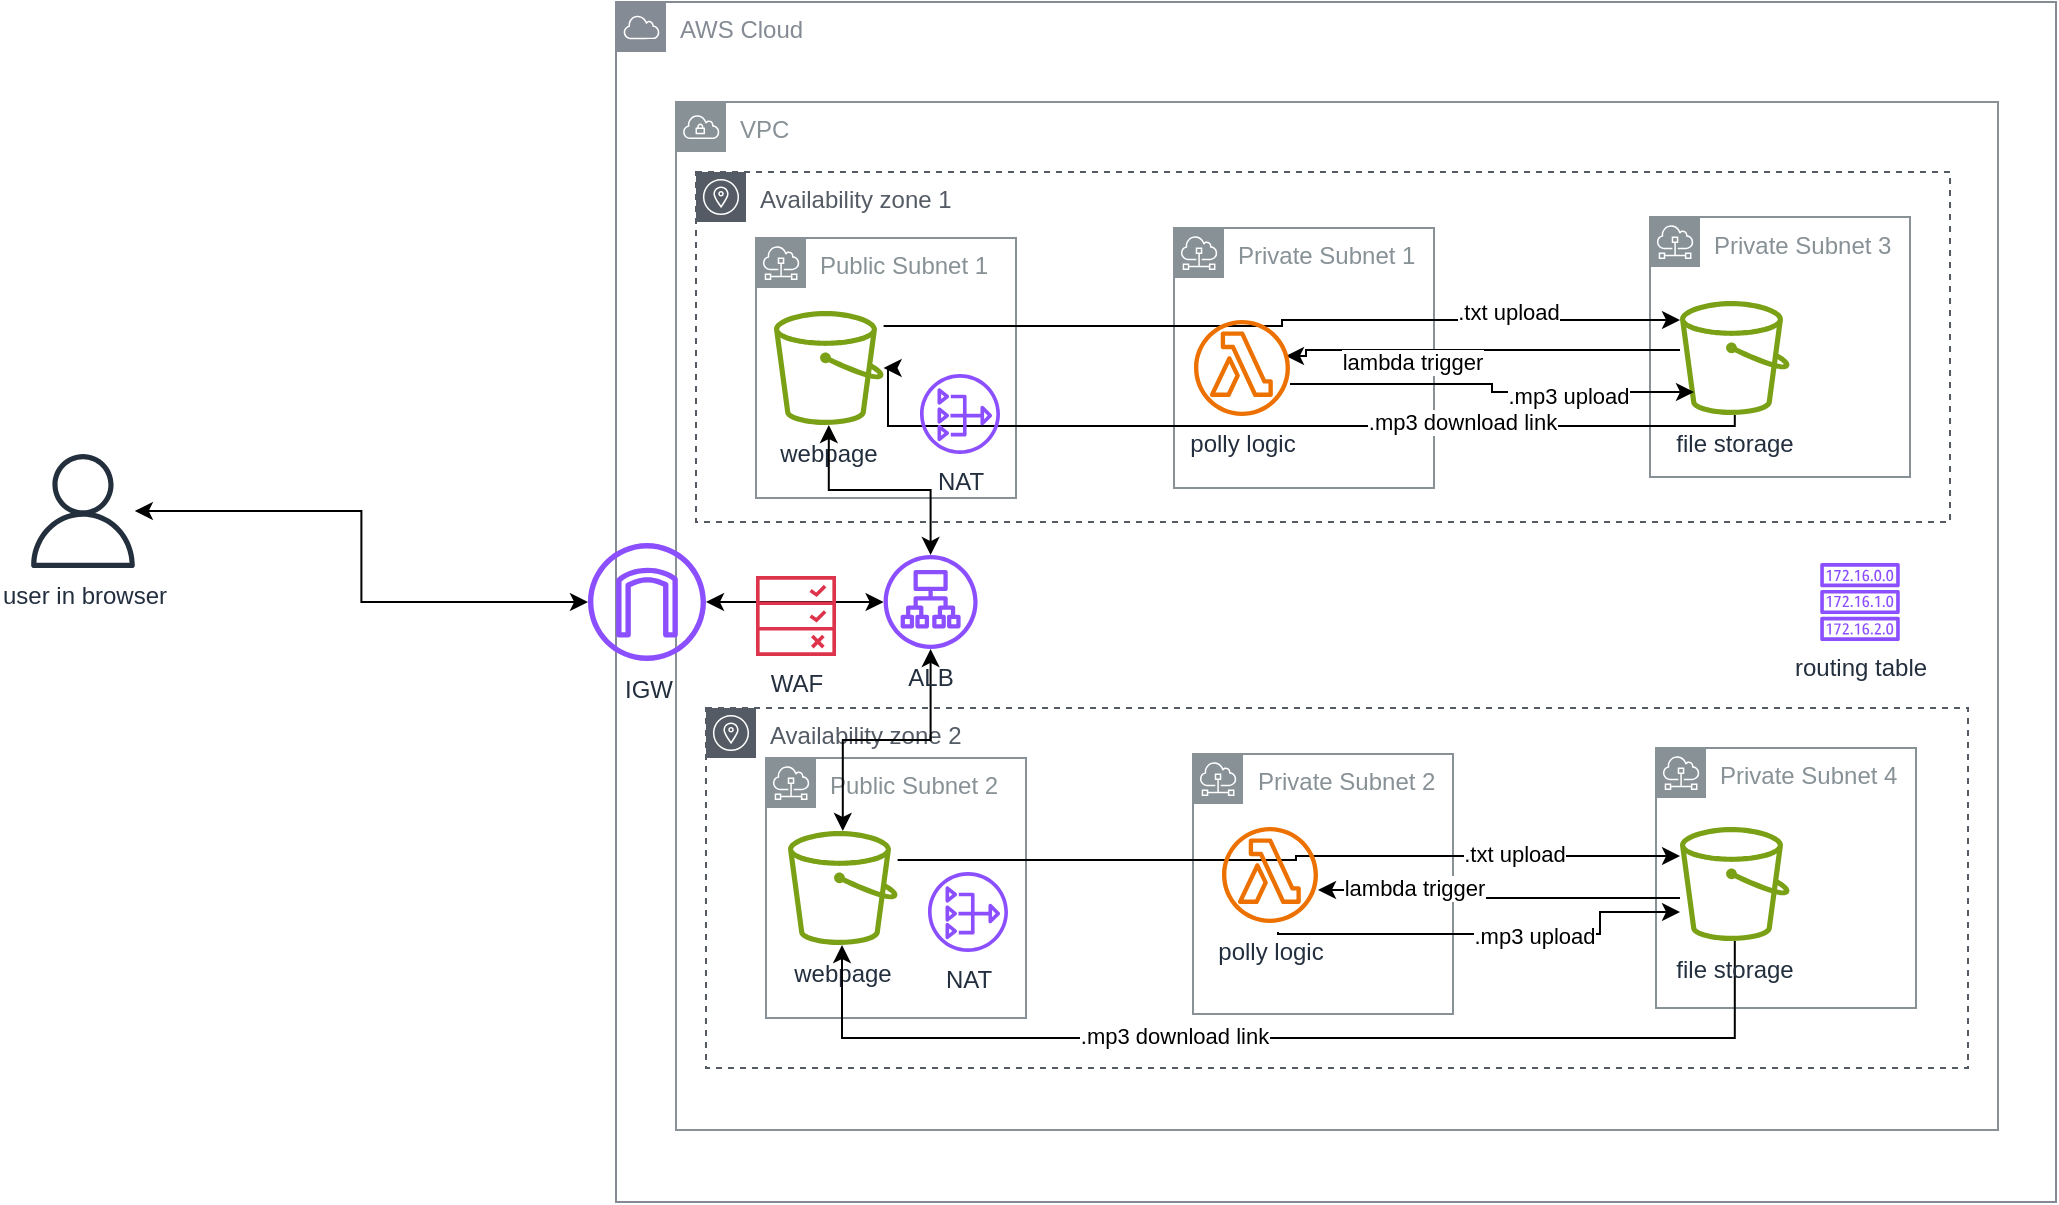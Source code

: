 <mxfile version="24.7.17">
  <diagram name="Page-1" id="P9PX-pw3Yvb8Yvj4412z">
    <mxGraphModel dx="1834" dy="746" grid="0" gridSize="10" guides="1" tooltips="1" connect="1" arrows="1" fold="1" page="0" pageScale="1" pageWidth="850" pageHeight="1100" background="none" math="0" shadow="0">
      <root>
        <mxCell id="0" />
        <mxCell id="1" parent="0" />
        <mxCell id="TpPB3-7-Iv5cD9N0m5jN-1" value="AWS Cloud" style="sketch=0;outlineConnect=0;gradientColor=none;html=1;whiteSpace=wrap;fontSize=12;fontStyle=0;shape=mxgraph.aws4.group;grIcon=mxgraph.aws4.group_aws_cloud;strokeColor=#858B94;fillColor=none;verticalAlign=top;align=left;spacingLeft=30;fontColor=#858B94;dashed=0;" vertex="1" parent="1">
          <mxGeometry x="50" y="60" width="720" height="600" as="geometry" />
        </mxCell>
        <mxCell id="TpPB3-7-Iv5cD9N0m5jN-2" value="VPC" style="sketch=0;outlineConnect=0;gradientColor=none;html=1;whiteSpace=wrap;fontSize=12;fontStyle=0;shape=mxgraph.aws4.group;grIcon=mxgraph.aws4.group_vpc;strokeColor=#879196;fillColor=none;verticalAlign=top;align=left;spacingLeft=30;fontColor=#879196;dashed=0;" vertex="1" parent="1">
          <mxGeometry x="80" y="110" width="661" height="514" as="geometry" />
        </mxCell>
        <mxCell id="TpPB3-7-Iv5cD9N0m5jN-3" value="Availability zone 1" style="sketch=0;outlineConnect=0;gradientColor=none;html=1;whiteSpace=wrap;fontSize=12;fontStyle=0;shape=mxgraph.aws4.group;grIcon=mxgraph.aws4.group_availability_zone;strokeColor=#545B64;fillColor=none;verticalAlign=top;align=left;spacingLeft=30;fontColor=#545B64;dashed=1;" vertex="1" parent="1">
          <mxGeometry x="90" y="145" width="627" height="175" as="geometry" />
        </mxCell>
        <mxCell id="TpPB3-7-Iv5cD9N0m5jN-4" value="Availability zone 2" style="sketch=0;outlineConnect=0;gradientColor=none;html=1;whiteSpace=wrap;fontSize=12;fontStyle=0;shape=mxgraph.aws4.group;grIcon=mxgraph.aws4.group_availability_zone;strokeColor=#545B64;fillColor=none;verticalAlign=top;align=left;spacingLeft=30;fontColor=#545B64;dashed=1;" vertex="1" parent="1">
          <mxGeometry x="95" y="413" width="631" height="180" as="geometry" />
        </mxCell>
        <mxCell id="TpPB3-7-Iv5cD9N0m5jN-5" value="Public Subnet 1" style="sketch=0;outlineConnect=0;gradientColor=none;html=1;whiteSpace=wrap;fontSize=12;fontStyle=0;shape=mxgraph.aws4.group;grIcon=mxgraph.aws4.group_subnet;strokeColor=#879196;fillColor=none;verticalAlign=top;align=left;spacingLeft=30;fontColor=#879196;dashed=0;" vertex="1" parent="1">
          <mxGeometry x="120" y="178" width="130" height="130" as="geometry" />
        </mxCell>
        <mxCell id="TpPB3-7-Iv5cD9N0m5jN-6" value="Private Subnet 1" style="sketch=0;outlineConnect=0;gradientColor=none;html=1;whiteSpace=wrap;fontSize=12;fontStyle=0;shape=mxgraph.aws4.group;grIcon=mxgraph.aws4.group_subnet;strokeColor=#879196;fillColor=none;verticalAlign=top;align=left;spacingLeft=30;fontColor=#879196;dashed=0;" vertex="1" parent="1">
          <mxGeometry x="329" y="173" width="130" height="130" as="geometry" />
        </mxCell>
        <mxCell id="TpPB3-7-Iv5cD9N0m5jN-7" value="Private Subnet 3" style="sketch=0;outlineConnect=0;gradientColor=none;html=1;whiteSpace=wrap;fontSize=12;fontStyle=0;shape=mxgraph.aws4.group;grIcon=mxgraph.aws4.group_subnet;strokeColor=#879196;fillColor=none;verticalAlign=top;align=left;spacingLeft=30;fontColor=#879196;dashed=0;" vertex="1" parent="1">
          <mxGeometry x="567" y="167.5" width="130" height="130" as="geometry" />
        </mxCell>
        <mxCell id="TpPB3-7-Iv5cD9N0m5jN-8" value="Private Subnet 4" style="sketch=0;outlineConnect=0;gradientColor=none;html=1;whiteSpace=wrap;fontSize=12;fontStyle=0;shape=mxgraph.aws4.group;grIcon=mxgraph.aws4.group_subnet;strokeColor=#879196;fillColor=none;verticalAlign=top;align=left;spacingLeft=30;fontColor=#879196;dashed=0;" vertex="1" parent="1">
          <mxGeometry x="570" y="433" width="130" height="130" as="geometry" />
        </mxCell>
        <mxCell id="TpPB3-7-Iv5cD9N0m5jN-9" value="Private Subnet 2" style="sketch=0;outlineConnect=0;gradientColor=none;html=1;whiteSpace=wrap;fontSize=12;fontStyle=0;shape=mxgraph.aws4.group;grIcon=mxgraph.aws4.group_subnet;strokeColor=#879196;fillColor=none;verticalAlign=top;align=left;spacingLeft=30;fontColor=#879196;dashed=0;" vertex="1" parent="1">
          <mxGeometry x="338.5" y="436" width="130" height="130" as="geometry" />
        </mxCell>
        <mxCell id="TpPB3-7-Iv5cD9N0m5jN-10" value="Public Subnet 2" style="sketch=0;outlineConnect=0;gradientColor=none;html=1;whiteSpace=wrap;fontSize=12;fontStyle=0;shape=mxgraph.aws4.group;grIcon=mxgraph.aws4.group_subnet;strokeColor=#879196;fillColor=none;verticalAlign=top;align=left;spacingLeft=30;fontColor=#879196;dashed=0;" vertex="1" parent="1">
          <mxGeometry x="125" y="438" width="130" height="130" as="geometry" />
        </mxCell>
        <mxCell id="TpPB3-7-Iv5cD9N0m5jN-44" style="edgeStyle=orthogonalEdgeStyle;rounded=0;orthogonalLoop=1;jettySize=auto;html=1;" edge="1" parent="1" source="TpPB3-7-Iv5cD9N0m5jN-11" target="TpPB3-7-Iv5cD9N0m5jN-14">
          <mxGeometry relative="1" as="geometry">
            <Array as="points">
              <mxPoint x="383" y="222" />
              <mxPoint x="383" y="219" />
            </Array>
          </mxGeometry>
        </mxCell>
        <mxCell id="TpPB3-7-Iv5cD9N0m5jN-45" value=".txt upload" style="edgeLabel;html=1;align=center;verticalAlign=middle;resizable=0;points=[];" vertex="1" connectable="0" parent="TpPB3-7-Iv5cD9N0m5jN-44">
          <mxGeometry x="0.568" y="4" relative="1" as="geometry">
            <mxPoint as="offset" />
          </mxGeometry>
        </mxCell>
        <mxCell id="TpPB3-7-Iv5cD9N0m5jN-11" value="webpage" style="sketch=0;outlineConnect=0;fontColor=#232F3E;gradientColor=none;fillColor=#7AA116;strokeColor=none;dashed=0;verticalLabelPosition=bottom;verticalAlign=top;align=center;html=1;fontSize=12;fontStyle=0;aspect=fixed;pointerEvents=1;shape=mxgraph.aws4.bucket;" vertex="1" parent="1">
          <mxGeometry x="129" y="214.5" width="54.81" height="57" as="geometry" />
        </mxCell>
        <mxCell id="TpPB3-7-Iv5cD9N0m5jN-43" style="edgeStyle=orthogonalEdgeStyle;rounded=0;orthogonalLoop=1;jettySize=auto;html=1;" edge="1" parent="1" source="TpPB3-7-Iv5cD9N0m5jN-12" target="TpPB3-7-Iv5cD9N0m5jN-16">
          <mxGeometry relative="1" as="geometry">
            <mxPoint x="196.004" y="474.5" as="sourcePoint" />
            <mxPoint x="587.206" y="472.5" as="targetPoint" />
            <Array as="points">
              <mxPoint x="390" y="489" />
              <mxPoint x="390" y="487" />
            </Array>
          </mxGeometry>
        </mxCell>
        <mxCell id="TpPB3-7-Iv5cD9N0m5jN-46" value=".txt upload" style="edgeLabel;html=1;align=center;verticalAlign=middle;resizable=0;points=[];" vertex="1" connectable="0" parent="TpPB3-7-Iv5cD9N0m5jN-43">
          <mxGeometry x="0.573" y="1" relative="1" as="geometry">
            <mxPoint as="offset" />
          </mxGeometry>
        </mxCell>
        <mxCell id="TpPB3-7-Iv5cD9N0m5jN-12" value="webpage" style="sketch=0;outlineConnect=0;fontColor=#232F3E;gradientColor=none;fillColor=#7AA116;strokeColor=none;dashed=0;verticalLabelPosition=bottom;verticalAlign=top;align=center;html=1;fontSize=12;fontStyle=0;aspect=fixed;pointerEvents=1;shape=mxgraph.aws4.bucket;" vertex="1" parent="1">
          <mxGeometry x="136" y="474.5" width="54.81" height="57" as="geometry" />
        </mxCell>
        <mxCell id="TpPB3-7-Iv5cD9N0m5jN-47" style="edgeStyle=orthogonalEdgeStyle;rounded=0;orthogonalLoop=1;jettySize=auto;html=1;" edge="1" parent="1">
          <mxGeometry relative="1" as="geometry">
            <mxPoint x="581.996" y="234" as="sourcePoint" />
            <mxPoint x="384.979" y="237" as="targetPoint" />
            <Array as="points">
              <mxPoint x="394.99" y="234" />
              <mxPoint x="394.99" y="237" />
            </Array>
          </mxGeometry>
        </mxCell>
        <mxCell id="TpPB3-7-Iv5cD9N0m5jN-48" value="lambda trigger" style="edgeLabel;html=1;align=center;verticalAlign=middle;resizable=0;points=[];" vertex="1" connectable="0" parent="TpPB3-7-Iv5cD9N0m5jN-47">
          <mxGeometry x="0.11" y="4" relative="1" as="geometry">
            <mxPoint x="-23" y="2" as="offset" />
          </mxGeometry>
        </mxCell>
        <mxCell id="TpPB3-7-Iv5cD9N0m5jN-62" style="edgeStyle=orthogonalEdgeStyle;rounded=0;orthogonalLoop=1;jettySize=auto;html=1;" edge="1" parent="1" source="TpPB3-7-Iv5cD9N0m5jN-14" target="TpPB3-7-Iv5cD9N0m5jN-11">
          <mxGeometry relative="1" as="geometry">
            <Array as="points">
              <mxPoint x="609" y="272" />
              <mxPoint x="186" y="272" />
              <mxPoint x="186" y="243" />
            </Array>
          </mxGeometry>
        </mxCell>
        <mxCell id="TpPB3-7-Iv5cD9N0m5jN-63" value=".mp3 download link" style="edgeLabel;html=1;align=center;verticalAlign=middle;resizable=0;points=[];" vertex="1" connectable="0" parent="TpPB3-7-Iv5cD9N0m5jN-62">
          <mxGeometry x="-0.38" y="-2" relative="1" as="geometry">
            <mxPoint as="offset" />
          </mxGeometry>
        </mxCell>
        <mxCell id="TpPB3-7-Iv5cD9N0m5jN-14" value="file storage" style="sketch=0;outlineConnect=0;fontColor=#232F3E;gradientColor=none;fillColor=#7AA116;strokeColor=none;dashed=0;verticalLabelPosition=bottom;verticalAlign=top;align=center;html=1;fontSize=12;fontStyle=0;aspect=fixed;pointerEvents=1;shape=mxgraph.aws4.bucket;" vertex="1" parent="1">
          <mxGeometry x="582" y="209.5" width="54.81" height="57" as="geometry" />
        </mxCell>
        <mxCell id="TpPB3-7-Iv5cD9N0m5jN-49" style="edgeStyle=orthogonalEdgeStyle;rounded=0;orthogonalLoop=1;jettySize=auto;html=1;" edge="1" parent="1">
          <mxGeometry relative="1" as="geometry">
            <mxPoint x="581.996" y="508" as="sourcePoint" />
            <mxPoint x="400.989" y="504" as="targetPoint" />
            <Array as="points">
              <mxPoint x="448.99" y="508" />
              <mxPoint x="448.99" y="504" />
            </Array>
          </mxGeometry>
        </mxCell>
        <mxCell id="TpPB3-7-Iv5cD9N0m5jN-50" value="lambda trigger" style="edgeLabel;html=1;align=center;verticalAlign=middle;resizable=0;points=[];" vertex="1" connectable="0" parent="TpPB3-7-Iv5cD9N0m5jN-49">
          <mxGeometry x="0.481" y="-1" relative="1" as="geometry">
            <mxPoint as="offset" />
          </mxGeometry>
        </mxCell>
        <mxCell id="TpPB3-7-Iv5cD9N0m5jN-64" style="edgeStyle=orthogonalEdgeStyle;rounded=0;orthogonalLoop=1;jettySize=auto;html=1;" edge="1" parent="1" source="TpPB3-7-Iv5cD9N0m5jN-16" target="TpPB3-7-Iv5cD9N0m5jN-12">
          <mxGeometry relative="1" as="geometry">
            <Array as="points">
              <mxPoint x="609" y="578" />
              <mxPoint x="163" y="578" />
            </Array>
          </mxGeometry>
        </mxCell>
        <mxCell id="TpPB3-7-Iv5cD9N0m5jN-65" value=".mp3 download link" style="edgeLabel;html=1;align=center;verticalAlign=middle;resizable=0;points=[];" vertex="1" connectable="0" parent="TpPB3-7-Iv5cD9N0m5jN-64">
          <mxGeometry x="0.218" y="-1" relative="1" as="geometry">
            <mxPoint as="offset" />
          </mxGeometry>
        </mxCell>
        <mxCell id="TpPB3-7-Iv5cD9N0m5jN-16" value="file storage" style="sketch=0;outlineConnect=0;fontColor=#232F3E;gradientColor=none;fillColor=#7AA116;strokeColor=none;dashed=0;verticalLabelPosition=bottom;verticalAlign=top;align=center;html=1;fontSize=12;fontStyle=0;aspect=fixed;pointerEvents=1;shape=mxgraph.aws4.bucket;" vertex="1" parent="1">
          <mxGeometry x="582" y="472.5" width="54.81" height="57" as="geometry" />
        </mxCell>
        <mxCell id="TpPB3-7-Iv5cD9N0m5jN-17" value="polly logic" style="sketch=0;outlineConnect=0;fontColor=#232F3E;gradientColor=none;fillColor=#ED7100;strokeColor=none;dashed=0;verticalLabelPosition=bottom;verticalAlign=top;align=center;html=1;fontSize=12;fontStyle=0;aspect=fixed;pointerEvents=1;shape=mxgraph.aws4.lambda_function;" vertex="1" parent="1">
          <mxGeometry x="339" y="219" width="48" height="48" as="geometry" />
        </mxCell>
        <mxCell id="TpPB3-7-Iv5cD9N0m5jN-55" style="edgeStyle=orthogonalEdgeStyle;rounded=0;orthogonalLoop=1;jettySize=auto;html=1;" edge="1" parent="1" source="TpPB3-7-Iv5cD9N0m5jN-17">
          <mxGeometry relative="1" as="geometry">
            <mxPoint x="357.999" y="255.5" as="sourcePoint" />
            <mxPoint x="589" y="255" as="targetPoint" />
            <Array as="points">
              <mxPoint x="488" y="251" />
              <mxPoint x="488" y="255" />
            </Array>
          </mxGeometry>
        </mxCell>
        <mxCell id="TpPB3-7-Iv5cD9N0m5jN-56" value=".mp3 upload" style="edgeLabel;html=1;align=center;verticalAlign=middle;resizable=0;points=[];" vertex="1" connectable="0" parent="TpPB3-7-Iv5cD9N0m5jN-55">
          <mxGeometry x="0.393" relative="1" as="geometry">
            <mxPoint x="-1" y="2" as="offset" />
          </mxGeometry>
        </mxCell>
        <mxCell id="TpPB3-7-Iv5cD9N0m5jN-57" style="edgeStyle=orthogonalEdgeStyle;rounded=0;orthogonalLoop=1;jettySize=auto;html=1;" edge="1" parent="1" target="TpPB3-7-Iv5cD9N0m5jN-16">
          <mxGeometry relative="1" as="geometry">
            <mxPoint x="380.999" y="525" as="sourcePoint" />
            <mxPoint x="562.006" y="529.5" as="targetPoint" />
            <Array as="points">
              <mxPoint x="381" y="526" />
              <mxPoint x="542" y="526" />
              <mxPoint x="542" y="515" />
            </Array>
          </mxGeometry>
        </mxCell>
        <mxCell id="TpPB3-7-Iv5cD9N0m5jN-58" value=".mp3 upload" style="edgeLabel;html=1;align=center;verticalAlign=middle;resizable=0;points=[];" vertex="1" connectable="0" parent="TpPB3-7-Iv5cD9N0m5jN-57">
          <mxGeometry x="0.052" y="-5" relative="1" as="geometry">
            <mxPoint x="17" y="-4" as="offset" />
          </mxGeometry>
        </mxCell>
        <mxCell id="TpPB3-7-Iv5cD9N0m5jN-18" value="polly logic" style="sketch=0;outlineConnect=0;fontColor=#232F3E;gradientColor=none;fillColor=#ED7100;strokeColor=none;dashed=0;verticalLabelPosition=bottom;verticalAlign=top;align=center;html=1;fontSize=12;fontStyle=0;aspect=fixed;pointerEvents=1;shape=mxgraph.aws4.lambda_function;" vertex="1" parent="1">
          <mxGeometry x="353" y="472.5" width="48" height="48" as="geometry" />
        </mxCell>
        <mxCell id="TpPB3-7-Iv5cD9N0m5jN-35" style="edgeStyle=orthogonalEdgeStyle;rounded=0;orthogonalLoop=1;jettySize=auto;html=1;startArrow=classic;startFill=1;" edge="1" parent="1" source="TpPB3-7-Iv5cD9N0m5jN-19" target="TpPB3-7-Iv5cD9N0m5jN-34">
          <mxGeometry relative="1" as="geometry" />
        </mxCell>
        <mxCell id="TpPB3-7-Iv5cD9N0m5jN-19" value="IGW" style="sketch=0;outlineConnect=0;fontColor=#232F3E;gradientColor=none;fillColor=#8C4FFF;strokeColor=none;dashed=0;verticalLabelPosition=bottom;verticalAlign=top;align=center;html=1;fontSize=12;fontStyle=0;aspect=fixed;pointerEvents=1;shape=mxgraph.aws4.internet_gateway;" vertex="1" parent="1">
          <mxGeometry x="36" y="330.5" width="59" height="59" as="geometry" />
        </mxCell>
        <mxCell id="TpPB3-7-Iv5cD9N0m5jN-20" value="routing table" style="sketch=0;outlineConnect=0;fontColor=#232F3E;gradientColor=none;fillColor=#8C4FFF;strokeColor=none;dashed=0;verticalLabelPosition=bottom;verticalAlign=top;align=center;html=1;fontSize=12;fontStyle=0;aspect=fixed;pointerEvents=1;shape=mxgraph.aws4.route_table;" vertex="1" parent="1">
          <mxGeometry x="652" y="340.51" width="40" height="38.97" as="geometry" />
        </mxCell>
        <mxCell id="TpPB3-7-Iv5cD9N0m5jN-29" value="NAT" style="sketch=0;outlineConnect=0;fontColor=#232F3E;gradientColor=none;fillColor=#8C4FFF;strokeColor=none;dashed=0;verticalLabelPosition=bottom;verticalAlign=top;align=center;html=1;fontSize=12;fontStyle=0;aspect=fixed;pointerEvents=1;shape=mxgraph.aws4.nat_gateway;" vertex="1" parent="1">
          <mxGeometry x="202" y="246" width="40" height="40" as="geometry" />
        </mxCell>
        <mxCell id="TpPB3-7-Iv5cD9N0m5jN-31" value="NAT" style="sketch=0;outlineConnect=0;fontColor=#232F3E;gradientColor=none;fillColor=#8C4FFF;strokeColor=none;dashed=0;verticalLabelPosition=bottom;verticalAlign=top;align=center;html=1;fontSize=12;fontStyle=0;aspect=fixed;pointerEvents=1;shape=mxgraph.aws4.nat_gateway;" vertex="1" parent="1">
          <mxGeometry x="206" y="495" width="40" height="40" as="geometry" />
        </mxCell>
        <mxCell id="TpPB3-7-Iv5cD9N0m5jN-33" style="edgeStyle=orthogonalEdgeStyle;rounded=0;orthogonalLoop=1;jettySize=auto;html=1;startArrow=classic;startFill=1;" edge="1" parent="1" source="TpPB3-7-Iv5cD9N0m5jN-32" target="TpPB3-7-Iv5cD9N0m5jN-19">
          <mxGeometry relative="1" as="geometry">
            <mxPoint x="-146" y="314.5" as="targetPoint" />
          </mxGeometry>
        </mxCell>
        <mxCell id="TpPB3-7-Iv5cD9N0m5jN-32" value="user in browser" style="sketch=0;outlineConnect=0;fontColor=#232F3E;gradientColor=none;fillColor=#232F3D;strokeColor=none;dashed=0;verticalLabelPosition=bottom;verticalAlign=top;align=center;html=1;fontSize=12;fontStyle=0;aspect=fixed;pointerEvents=1;shape=mxgraph.aws4.user;" vertex="1" parent="1">
          <mxGeometry x="-245" y="286" width="57" height="57" as="geometry" />
        </mxCell>
        <mxCell id="TpPB3-7-Iv5cD9N0m5jN-37" style="edgeStyle=orthogonalEdgeStyle;rounded=0;orthogonalLoop=1;jettySize=auto;html=1;startArrow=classic;startFill=1;" edge="1" parent="1" source="TpPB3-7-Iv5cD9N0m5jN-34" target="TpPB3-7-Iv5cD9N0m5jN-12">
          <mxGeometry relative="1" as="geometry" />
        </mxCell>
        <mxCell id="TpPB3-7-Iv5cD9N0m5jN-39" style="edgeStyle=orthogonalEdgeStyle;rounded=0;orthogonalLoop=1;jettySize=auto;html=1;startArrow=classic;startFill=1;" edge="1" parent="1" source="TpPB3-7-Iv5cD9N0m5jN-34" target="TpPB3-7-Iv5cD9N0m5jN-11">
          <mxGeometry relative="1" as="geometry" />
        </mxCell>
        <mxCell id="TpPB3-7-Iv5cD9N0m5jN-34" value="ALB" style="sketch=0;outlineConnect=0;fontColor=#232F3E;gradientColor=none;fillColor=#8C4FFF;strokeColor=none;dashed=0;verticalLabelPosition=bottom;verticalAlign=top;align=center;html=1;fontSize=12;fontStyle=0;aspect=fixed;pointerEvents=1;shape=mxgraph.aws4.application_load_balancer;" vertex="1" parent="1">
          <mxGeometry x="183.81" y="336.5" width="47" height="47" as="geometry" />
        </mxCell>
        <mxCell id="TpPB3-7-Iv5cD9N0m5jN-66" value="WAF" style="sketch=0;outlineConnect=0;fontColor=#232F3E;gradientColor=none;fillColor=#DD344C;strokeColor=none;dashed=0;verticalLabelPosition=bottom;verticalAlign=top;align=center;html=1;fontSize=12;fontStyle=0;aspect=fixed;pointerEvents=1;shape=mxgraph.aws4.waf_rule;" vertex="1" parent="1">
          <mxGeometry x="120" y="347" width="40" height="40" as="geometry" />
        </mxCell>
      </root>
    </mxGraphModel>
  </diagram>
</mxfile>
